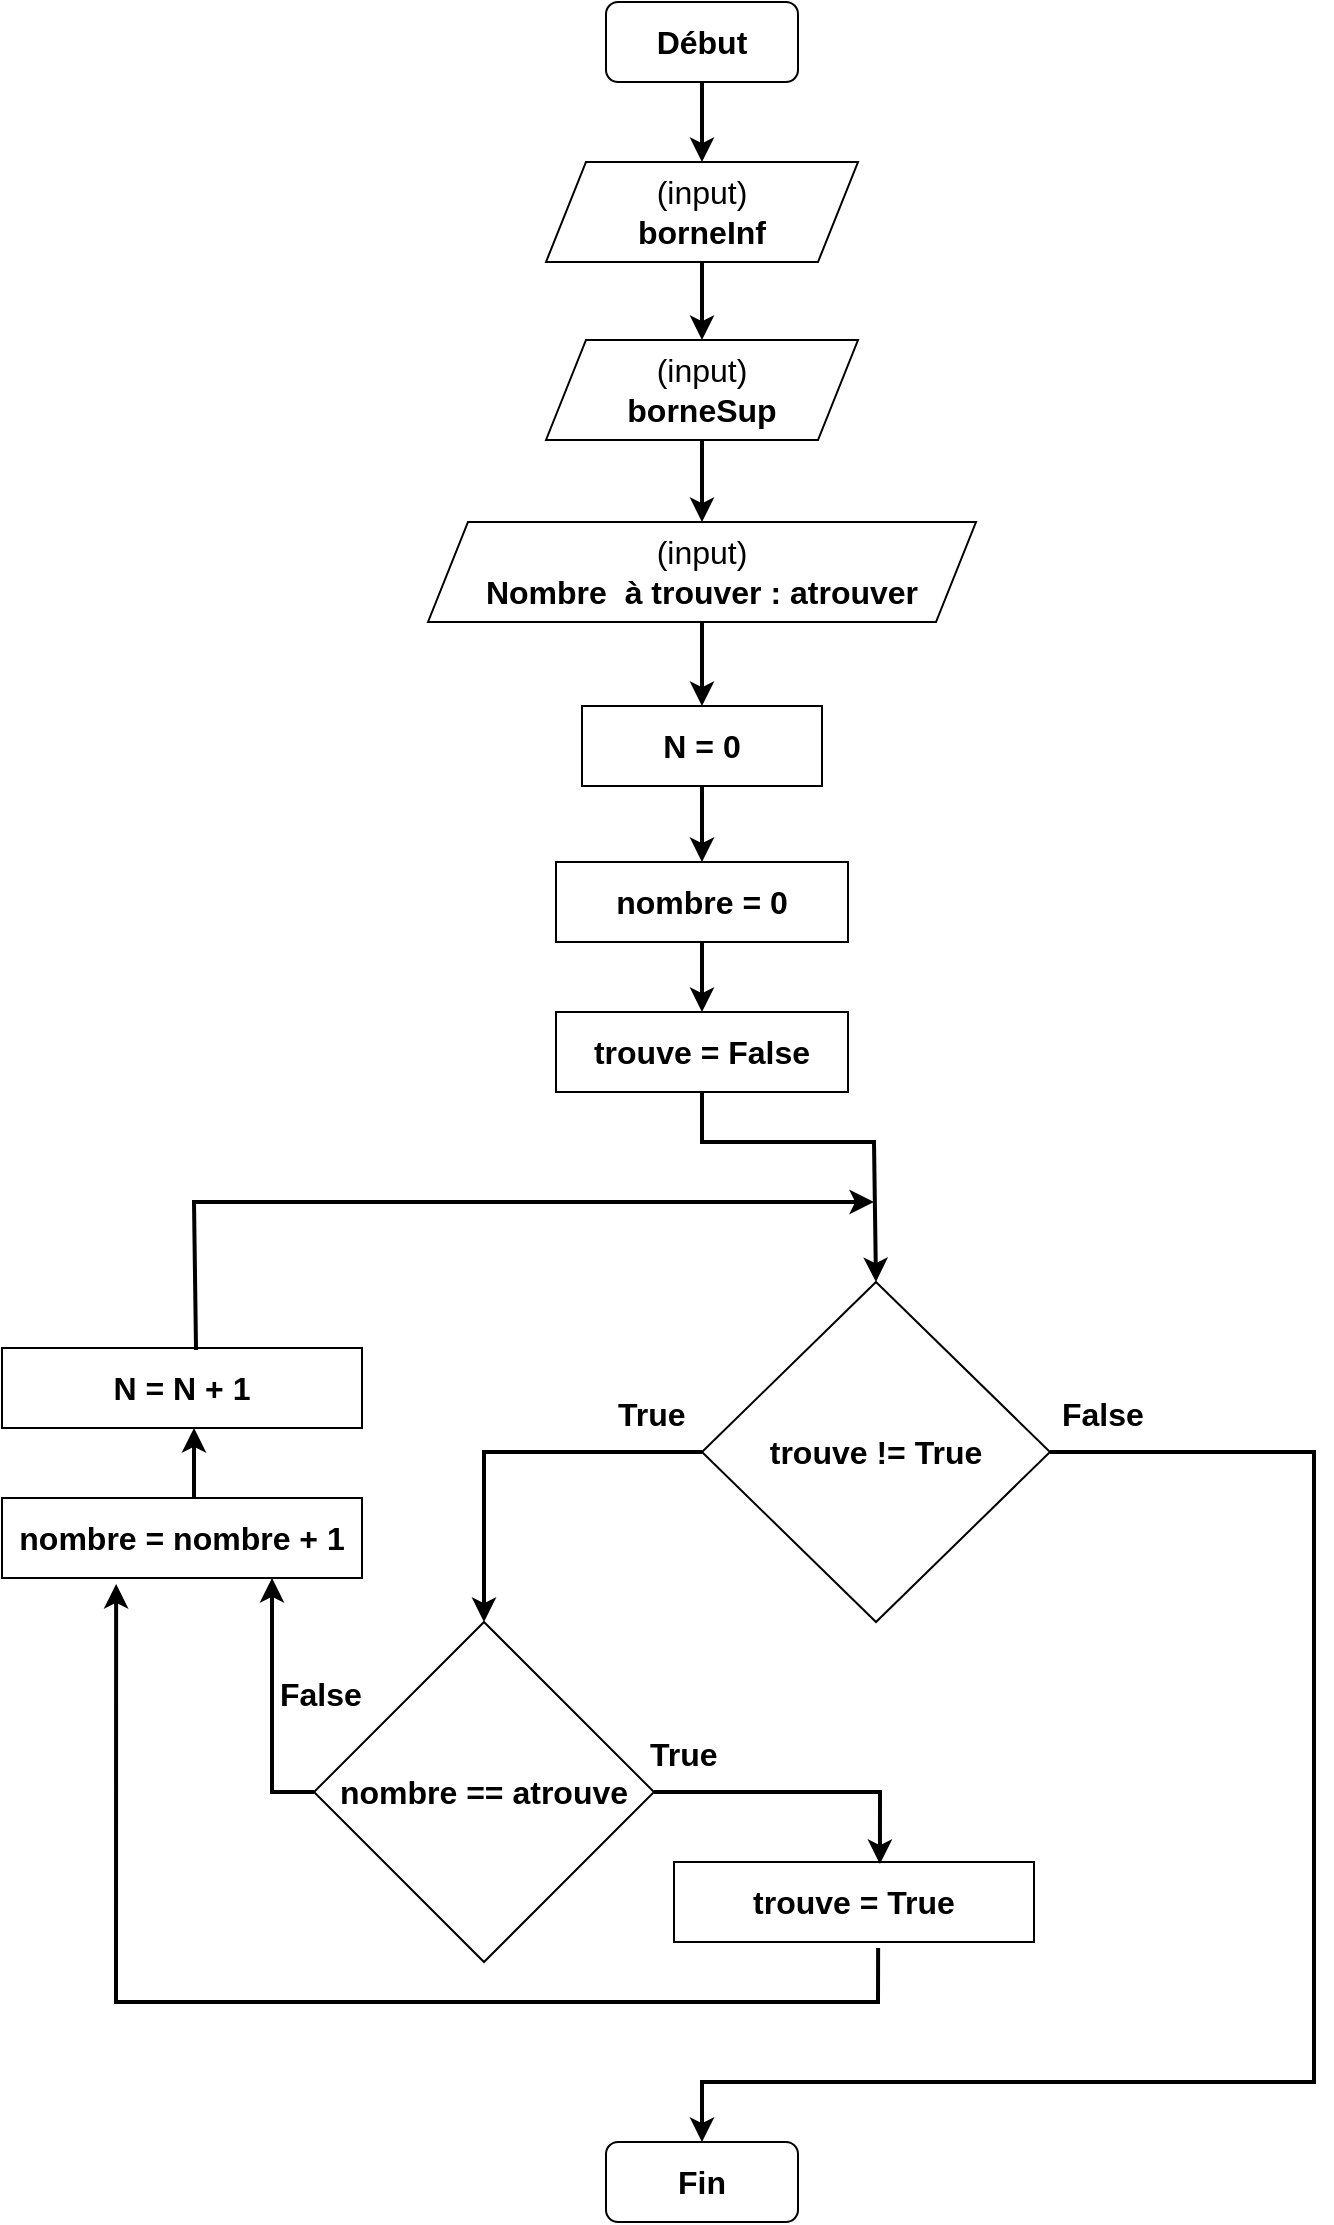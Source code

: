 <mxfile version="20.3.0" type="device"><diagram id="uy7hbUq-oh-kEZdFWKZL" name="Page-1"><mxGraphModel dx="1102" dy="685" grid="1" gridSize="10" guides="1" tooltips="1" connect="1" arrows="1" fold="1" page="1" pageScale="1" pageWidth="827" pageHeight="1169" math="0" shadow="0"><root><mxCell id="0"/><mxCell id="1" parent="0"/><mxCell id="XXZ5_7TAKcP4wFDpH8Ym-1" value="&lt;font style=&quot;font-size: 16px;&quot;&gt;&lt;b&gt;Début&lt;/b&gt;&lt;/font&gt;" style="rounded=1;whiteSpace=wrap;html=1;" vertex="1" parent="1"><mxGeometry x="366" y="40" width="96" height="40" as="geometry"/></mxCell><mxCell id="XXZ5_7TAKcP4wFDpH8Ym-2" value="(input)&lt;br&gt;&lt;b&gt;borneInf&lt;/b&gt;" style="shape=parallelogram;perimeter=parallelogramPerimeter;whiteSpace=wrap;html=1;fixedSize=1;fontSize=16;" vertex="1" parent="1"><mxGeometry x="336" y="120" width="156" height="50" as="geometry"/></mxCell><mxCell id="XXZ5_7TAKcP4wFDpH8Ym-3" value="(input)&lt;br&gt;&lt;b&gt;borneSup&lt;/b&gt;" style="shape=parallelogram;perimeter=parallelogramPerimeter;whiteSpace=wrap;html=1;fixedSize=1;fontSize=16;" vertex="1" parent="1"><mxGeometry x="336" y="209" width="156" height="50" as="geometry"/></mxCell><mxCell id="XXZ5_7TAKcP4wFDpH8Ym-4" value="(input)&lt;br&gt;&lt;b&gt;Nombre&amp;nbsp; à trouver : atrouver&lt;/b&gt;" style="shape=parallelogram;perimeter=parallelogramPerimeter;whiteSpace=wrap;html=1;fixedSize=1;fontSize=16;" vertex="1" parent="1"><mxGeometry x="277" y="300" width="274" height="50" as="geometry"/></mxCell><mxCell id="XXZ5_7TAKcP4wFDpH8Ym-5" value="&lt;b&gt;N = 0&lt;/b&gt;" style="rounded=0;whiteSpace=wrap;html=1;fontSize=16;" vertex="1" parent="1"><mxGeometry x="354" y="392" width="120" height="40" as="geometry"/></mxCell><mxCell id="XXZ5_7TAKcP4wFDpH8Ym-6" value="&lt;b&gt;nombre = 0&lt;/b&gt;" style="rounded=0;whiteSpace=wrap;html=1;fontSize=16;" vertex="1" parent="1"><mxGeometry x="341" y="470" width="146" height="40" as="geometry"/></mxCell><mxCell id="XXZ5_7TAKcP4wFDpH8Ym-7" value="" style="endArrow=classic;html=1;rounded=0;fontSize=16;exitX=0.5;exitY=1;exitDx=0;exitDy=0;entryX=0.5;entryY=0;entryDx=0;entryDy=0;strokeWidth=2;" edge="1" parent="1" source="XXZ5_7TAKcP4wFDpH8Ym-1" target="XXZ5_7TAKcP4wFDpH8Ym-2"><mxGeometry width="50" height="50" relative="1" as="geometry"><mxPoint x="390" y="340" as="sourcePoint"/><mxPoint x="470" y="100" as="targetPoint"/></mxGeometry></mxCell><mxCell id="XXZ5_7TAKcP4wFDpH8Ym-8" value="" style="endArrow=classic;html=1;rounded=0;strokeWidth=2;fontSize=16;exitX=0.5;exitY=1;exitDx=0;exitDy=0;entryX=0.5;entryY=0;entryDx=0;entryDy=0;" edge="1" parent="1" source="XXZ5_7TAKcP4wFDpH8Ym-2" target="XXZ5_7TAKcP4wFDpH8Ym-3"><mxGeometry width="50" height="50" relative="1" as="geometry"><mxPoint x="390" y="340" as="sourcePoint"/><mxPoint x="440" y="290" as="targetPoint"/></mxGeometry></mxCell><mxCell id="XXZ5_7TAKcP4wFDpH8Ym-9" value="" style="endArrow=classic;html=1;rounded=0;strokeWidth=2;fontSize=16;exitX=0.5;exitY=1;exitDx=0;exitDy=0;entryX=0.5;entryY=0;entryDx=0;entryDy=0;" edge="1" parent="1" source="XXZ5_7TAKcP4wFDpH8Ym-3" target="XXZ5_7TAKcP4wFDpH8Ym-4"><mxGeometry width="50" height="50" relative="1" as="geometry"><mxPoint x="390" y="340" as="sourcePoint"/><mxPoint x="440" y="290" as="targetPoint"/></mxGeometry></mxCell><mxCell id="XXZ5_7TAKcP4wFDpH8Ym-10" value="" style="endArrow=classic;html=1;rounded=0;strokeWidth=2;fontSize=16;exitX=0.5;exitY=1;exitDx=0;exitDy=0;entryX=0.5;entryY=0;entryDx=0;entryDy=0;" edge="1" parent="1" source="XXZ5_7TAKcP4wFDpH8Ym-4" target="XXZ5_7TAKcP4wFDpH8Ym-5"><mxGeometry width="50" height="50" relative="1" as="geometry"><mxPoint x="390" y="340" as="sourcePoint"/><mxPoint x="440" y="290" as="targetPoint"/></mxGeometry></mxCell><mxCell id="XXZ5_7TAKcP4wFDpH8Ym-11" value="" style="endArrow=classic;html=1;rounded=0;strokeWidth=2;fontSize=16;exitX=0.5;exitY=1;exitDx=0;exitDy=0;" edge="1" parent="1" source="XXZ5_7TAKcP4wFDpH8Ym-5" target="XXZ5_7TAKcP4wFDpH8Ym-6"><mxGeometry width="50" height="50" relative="1" as="geometry"><mxPoint x="370" y="460" as="sourcePoint"/><mxPoint x="420" y="410" as="targetPoint"/></mxGeometry></mxCell><mxCell id="XXZ5_7TAKcP4wFDpH8Ym-12" value="&lt;b&gt;trouve = False&lt;/b&gt;" style="rounded=0;whiteSpace=wrap;html=1;fontSize=16;" vertex="1" parent="1"><mxGeometry x="341" y="545" width="146" height="40" as="geometry"/></mxCell><mxCell id="XXZ5_7TAKcP4wFDpH8Ym-13" value="" style="endArrow=classic;html=1;rounded=0;strokeWidth=2;fontSize=16;exitX=0.5;exitY=1;exitDx=0;exitDy=0;entryX=0.5;entryY=0;entryDx=0;entryDy=0;" edge="1" parent="1" source="XXZ5_7TAKcP4wFDpH8Ym-6" target="XXZ5_7TAKcP4wFDpH8Ym-12"><mxGeometry width="50" height="50" relative="1" as="geometry"><mxPoint x="424" y="442" as="sourcePoint"/><mxPoint x="424" y="480" as="targetPoint"/></mxGeometry></mxCell><mxCell id="XXZ5_7TAKcP4wFDpH8Ym-14" value="&lt;b&gt;trouve != True&lt;/b&gt;" style="rhombus;whiteSpace=wrap;html=1;fontSize=16;" vertex="1" parent="1"><mxGeometry x="414" y="680" width="174" height="170" as="geometry"/></mxCell><mxCell id="XXZ5_7TAKcP4wFDpH8Ym-17" value="&lt;b&gt;nombre == atrouve&lt;/b&gt;" style="rhombus;whiteSpace=wrap;html=1;fontSize=16;" vertex="1" parent="1"><mxGeometry x="220" y="850" width="170" height="170" as="geometry"/></mxCell><mxCell id="XXZ5_7TAKcP4wFDpH8Ym-18" value="&lt;b&gt;nombre = nombre + 1&lt;/b&gt;" style="rounded=0;whiteSpace=wrap;html=1;fontSize=16;" vertex="1" parent="1"><mxGeometry x="64" y="788" width="180" height="40" as="geometry"/></mxCell><mxCell id="XXZ5_7TAKcP4wFDpH8Ym-19" value="&lt;b&gt;N = N + 1&lt;/b&gt;" style="rounded=0;whiteSpace=wrap;html=1;fontSize=16;" vertex="1" parent="1"><mxGeometry x="64" y="713" width="180" height="40" as="geometry"/></mxCell><mxCell id="XXZ5_7TAKcP4wFDpH8Ym-20" value="&lt;font style=&quot;font-size: 16px;&quot;&gt;&lt;b&gt;Fin&lt;/b&gt;&lt;/font&gt;" style="rounded=1;whiteSpace=wrap;html=1;" vertex="1" parent="1"><mxGeometry x="366" y="1110" width="96" height="40" as="geometry"/></mxCell><mxCell id="XXZ5_7TAKcP4wFDpH8Ym-21" value="&lt;b&gt;trouve = True&lt;/b&gt;" style="rounded=0;whiteSpace=wrap;html=1;fontSize=16;" vertex="1" parent="1"><mxGeometry x="400" y="970" width="180" height="40" as="geometry"/></mxCell><mxCell id="XXZ5_7TAKcP4wFDpH8Ym-22" value="" style="endArrow=classic;html=1;rounded=0;strokeWidth=2;fontSize=16;exitX=0.5;exitY=1;exitDx=0;exitDy=0;entryX=0.5;entryY=0;entryDx=0;entryDy=0;" edge="1" parent="1" source="XXZ5_7TAKcP4wFDpH8Ym-12" target="XXZ5_7TAKcP4wFDpH8Ym-14"><mxGeometry width="50" height="50" relative="1" as="geometry"><mxPoint x="424" y="520" as="sourcePoint"/><mxPoint x="424" y="555" as="targetPoint"/><Array as="points"><mxPoint x="414" y="610"/><mxPoint x="500" y="610"/></Array></mxGeometry></mxCell><mxCell id="XXZ5_7TAKcP4wFDpH8Ym-23" value="" style="endArrow=classic;html=1;rounded=0;strokeWidth=2;fontSize=16;exitX=0.539;exitY=0.025;exitDx=0;exitDy=0;exitPerimeter=0;" edge="1" parent="1" source="XXZ5_7TAKcP4wFDpH8Ym-19"><mxGeometry width="50" height="50" relative="1" as="geometry"><mxPoint x="424" y="520" as="sourcePoint"/><mxPoint x="500" y="640" as="targetPoint"/><Array as="points"><mxPoint x="160" y="640"/></Array></mxGeometry></mxCell><mxCell id="XXZ5_7TAKcP4wFDpH8Ym-24" value="" style="endArrow=classic;html=1;rounded=0;strokeWidth=2;fontSize=16;exitX=0.5;exitY=0;exitDx=0;exitDy=0;entryX=0.5;entryY=1;entryDx=0;entryDy=0;" edge="1" parent="1"><mxGeometry width="50" height="50" relative="1" as="geometry"><mxPoint x="160" y="788" as="sourcePoint"/><mxPoint x="160" y="753" as="targetPoint"/></mxGeometry></mxCell><mxCell id="XXZ5_7TAKcP4wFDpH8Ym-25" value="" style="endArrow=classic;html=1;rounded=0;strokeWidth=2;fontSize=16;exitX=0;exitY=0.5;exitDx=0;exitDy=0;entryX=0.5;entryY=0;entryDx=0;entryDy=0;" edge="1" parent="1" source="XXZ5_7TAKcP4wFDpH8Ym-14" target="XXZ5_7TAKcP4wFDpH8Ym-17"><mxGeometry width="50" height="50" relative="1" as="geometry"><mxPoint x="170" y="798" as="sourcePoint"/><mxPoint x="170" y="763" as="targetPoint"/><Array as="points"><mxPoint x="305" y="765"/></Array></mxGeometry></mxCell><mxCell id="XXZ5_7TAKcP4wFDpH8Ym-27" value="" style="endArrow=classic;html=1;rounded=0;strokeWidth=2;fontSize=16;exitX=1;exitY=0.5;exitDx=0;exitDy=0;entryX=0.5;entryY=0;entryDx=0;entryDy=0;" edge="1" parent="1" source="XXZ5_7TAKcP4wFDpH8Ym-14" target="XXZ5_7TAKcP4wFDpH8Ym-20"><mxGeometry width="50" height="50" relative="1" as="geometry"><mxPoint x="170" y="798" as="sourcePoint"/><mxPoint x="170" y="763" as="targetPoint"/><Array as="points"><mxPoint x="720" y="765"/><mxPoint x="720" y="1080"/><mxPoint x="414" y="1080"/></Array></mxGeometry></mxCell><mxCell id="XXZ5_7TAKcP4wFDpH8Ym-28" value="" style="endArrow=classic;html=1;rounded=0;strokeWidth=2;fontSize=16;exitX=0;exitY=0.5;exitDx=0;exitDy=0;entryX=0.75;entryY=1;entryDx=0;entryDy=0;" edge="1" parent="1" source="XXZ5_7TAKcP4wFDpH8Ym-17" target="XXZ5_7TAKcP4wFDpH8Ym-18"><mxGeometry width="50" height="50" relative="1" as="geometry"><mxPoint x="170" y="798" as="sourcePoint"/><mxPoint x="170" y="763" as="targetPoint"/><Array as="points"><mxPoint x="199" y="935"/></Array></mxGeometry></mxCell><mxCell id="XXZ5_7TAKcP4wFDpH8Ym-30" value="" style="endArrow=classic;html=1;rounded=0;strokeWidth=2;fontSize=16;exitX=1;exitY=0.5;exitDx=0;exitDy=0;entryX=0.572;entryY=0.025;entryDx=0;entryDy=0;entryPerimeter=0;" edge="1" parent="1" source="XXZ5_7TAKcP4wFDpH8Ym-17" target="XXZ5_7TAKcP4wFDpH8Ym-21"><mxGeometry width="50" height="50" relative="1" as="geometry"><mxPoint x="200" y="1010" as="sourcePoint"/><mxPoint x="120" y="1020" as="targetPoint"/><Array as="points"><mxPoint x="503" y="935"/></Array></mxGeometry></mxCell><mxCell id="XXZ5_7TAKcP4wFDpH8Ym-31" value="" style="endArrow=classic;html=1;rounded=0;strokeWidth=2;fontSize=16;exitX=0.567;exitY=1.075;exitDx=0;exitDy=0;entryX=0.317;entryY=1.075;entryDx=0;entryDy=0;exitPerimeter=0;entryPerimeter=0;" edge="1" parent="1" source="XXZ5_7TAKcP4wFDpH8Ym-21" target="XXZ5_7TAKcP4wFDpH8Ym-18"><mxGeometry width="50" height="50" relative="1" as="geometry"><mxPoint x="170" y="798" as="sourcePoint"/><mxPoint x="170" y="763" as="targetPoint"/><Array as="points"><mxPoint x="502" y="1040"/><mxPoint x="121" y="1040"/></Array></mxGeometry></mxCell><mxCell id="XXZ5_7TAKcP4wFDpH8Ym-32" value="False" style="text;strokeColor=none;fillColor=none;align=left;verticalAlign=middle;spacingLeft=4;spacingRight=4;overflow=hidden;points=[[0,0.5],[1,0.5]];portConstraint=eastwest;rotatable=0;fontSize=16;fontStyle=1" vertex="1" parent="1"><mxGeometry x="197" y="870" width="80" height="30" as="geometry"/></mxCell><mxCell id="XXZ5_7TAKcP4wFDpH8Ym-33" value="True" style="text;strokeColor=none;fillColor=none;align=left;verticalAlign=middle;spacingLeft=4;spacingRight=4;overflow=hidden;points=[[0,0.5],[1,0.5]];portConstraint=eastwest;rotatable=0;fontSize=16;fontStyle=1" vertex="1" parent="1"><mxGeometry x="382" y="900" width="80" height="30" as="geometry"/></mxCell><mxCell id="XXZ5_7TAKcP4wFDpH8Ym-34" value="True" style="text;strokeColor=none;fillColor=none;align=left;verticalAlign=middle;spacingLeft=4;spacingRight=4;overflow=hidden;points=[[0,0.5],[1,0.5]];portConstraint=eastwest;rotatable=0;fontSize=16;fontStyle=1" vertex="1" parent="1"><mxGeometry x="366" y="730" width="80" height="30" as="geometry"/></mxCell><mxCell id="XXZ5_7TAKcP4wFDpH8Ym-35" value="False" style="text;strokeColor=none;fillColor=none;align=left;verticalAlign=middle;spacingLeft=4;spacingRight=4;overflow=hidden;points=[[0,0.5],[1,0.5]];portConstraint=eastwest;rotatable=0;fontSize=16;fontStyle=1" vertex="1" parent="1"><mxGeometry x="588" y="730" width="80" height="30" as="geometry"/></mxCell></root></mxGraphModel></diagram></mxfile>